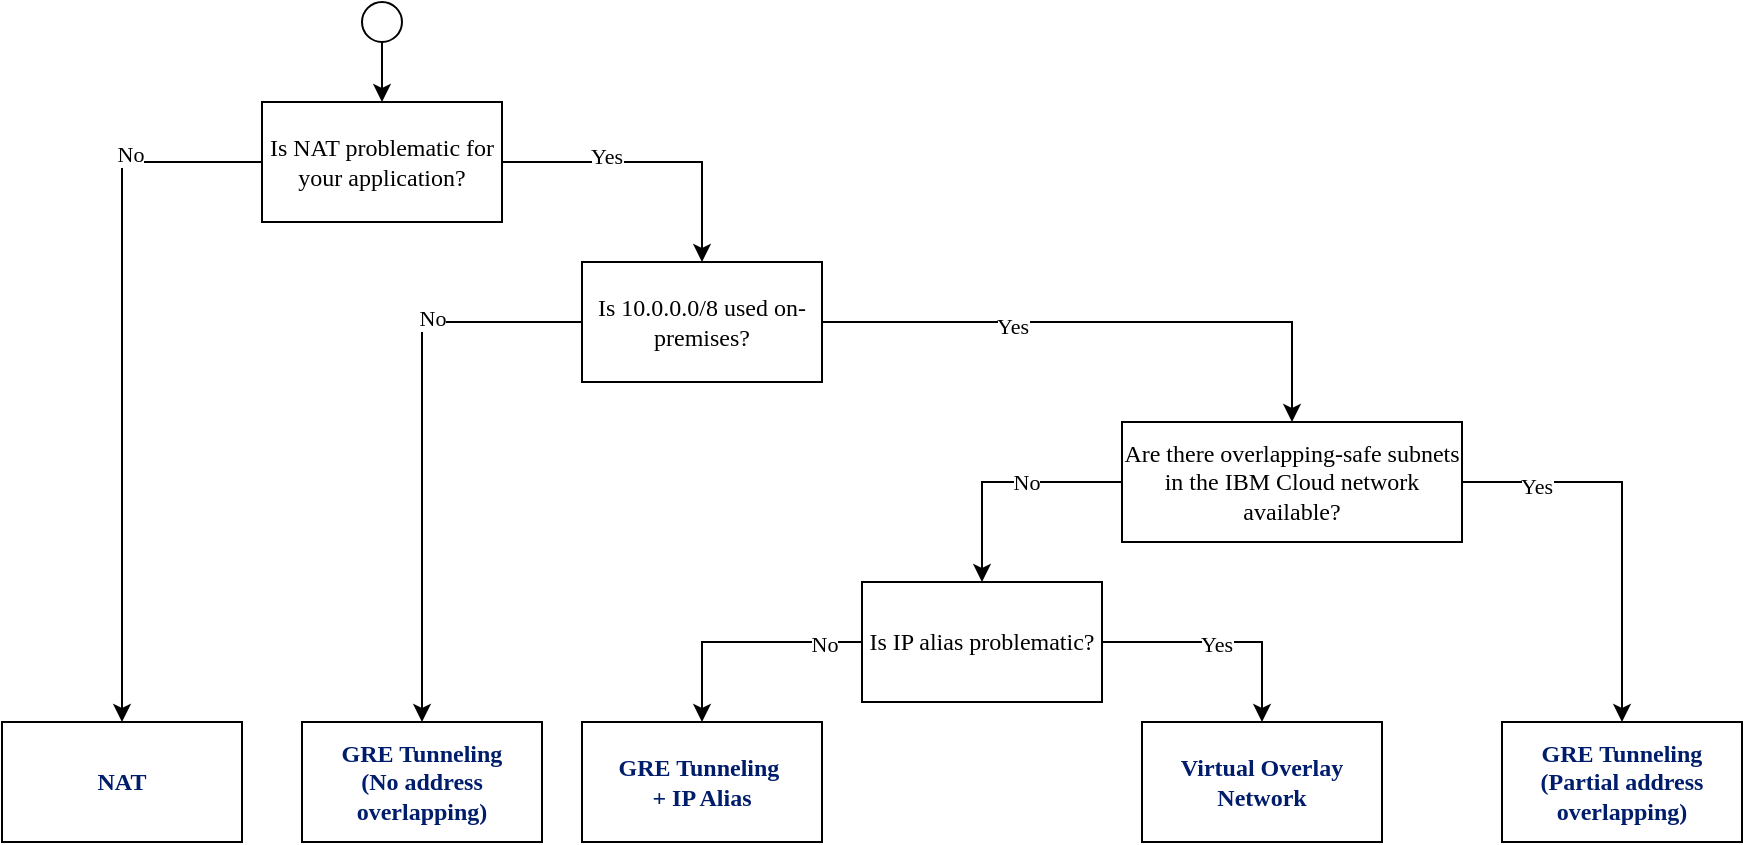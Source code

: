<mxfile version="21.6.8" type="device">
  <diagram name="Page-1" id="CTSBTtlPjF7ZJka6tU7G">
    <mxGraphModel dx="1418" dy="820" grid="1" gridSize="10" guides="1" tooltips="1" connect="1" arrows="1" fold="1" page="1" pageScale="1" pageWidth="850" pageHeight="1100" math="0" shadow="0">
      <root>
        <mxCell id="0" />
        <mxCell id="1" parent="0" />
        <mxCell id="4ODZif7YlOPQW65o_ZpC-4" value="" style="edgeStyle=orthogonalEdgeStyle;rounded=0;orthogonalLoop=1;jettySize=auto;html=1;fontFamily=IBM Plex Sans;fontSource=https%3A%2F%2Ffonts.googleapis.com%2Fcss%3Ffamily%3DIBM%2BPlex%2BSans;" edge="1" parent="1" source="4ODZif7YlOPQW65o_ZpC-1" target="4ODZif7YlOPQW65o_ZpC-3">
          <mxGeometry relative="1" as="geometry" />
        </mxCell>
        <mxCell id="4ODZif7YlOPQW65o_ZpC-1" value="" style="ellipse;whiteSpace=wrap;html=1;aspect=fixed;fontFamily=IBM Plex Sans;fontSource=https%3A%2F%2Ffonts.googleapis.com%2Fcss%3Ffamily%3DIBM%2BPlex%2BSans;" vertex="1" parent="1">
          <mxGeometry x="190" y="130" width="20" height="20" as="geometry" />
        </mxCell>
        <mxCell id="4ODZif7YlOPQW65o_ZpC-6" value="" style="edgeStyle=orthogonalEdgeStyle;rounded=0;orthogonalLoop=1;jettySize=auto;html=1;fontFamily=IBM Plex Sans;fontSource=https%3A%2F%2Ffonts.googleapis.com%2Fcss%3Ffamily%3DIBM%2BPlex%2BSans;" edge="1" parent="1" source="4ODZif7YlOPQW65o_ZpC-3" target="4ODZif7YlOPQW65o_ZpC-5">
          <mxGeometry relative="1" as="geometry" />
        </mxCell>
        <mxCell id="4ODZif7YlOPQW65o_ZpC-15" value="No" style="edgeLabel;html=1;align=center;verticalAlign=middle;resizable=0;points=[];fontFamily=IBM Plex Sans;fontSource=https%3A%2F%2Ffonts.googleapis.com%2Fcss%3Ffamily%3DIBM%2BPlex%2BSans;" vertex="1" connectable="0" parent="4ODZif7YlOPQW65o_ZpC-6">
          <mxGeometry x="-0.621" y="-4" relative="1" as="geometry">
            <mxPoint as="offset" />
          </mxGeometry>
        </mxCell>
        <mxCell id="4ODZif7YlOPQW65o_ZpC-8" value="" style="edgeStyle=orthogonalEdgeStyle;rounded=0;orthogonalLoop=1;jettySize=auto;html=1;entryX=0.5;entryY=0;entryDx=0;entryDy=0;fontFamily=IBM Plex Sans;fontSource=https%3A%2F%2Ffonts.googleapis.com%2Fcss%3Ffamily%3DIBM%2BPlex%2BSans;" edge="1" parent="1" source="4ODZif7YlOPQW65o_ZpC-3" target="4ODZif7YlOPQW65o_ZpC-7">
          <mxGeometry relative="1" as="geometry" />
        </mxCell>
        <mxCell id="4ODZif7YlOPQW65o_ZpC-16" value="Yes" style="edgeLabel;html=1;align=center;verticalAlign=middle;resizable=0;points=[];fontFamily=IBM Plex Sans;fontSource=https%3A%2F%2Ffonts.googleapis.com%2Fcss%3Ffamily%3DIBM%2BPlex%2BSans;" vertex="1" connectable="0" parent="4ODZif7YlOPQW65o_ZpC-8">
          <mxGeometry x="-0.309" y="3" relative="1" as="geometry">
            <mxPoint as="offset" />
          </mxGeometry>
        </mxCell>
        <mxCell id="4ODZif7YlOPQW65o_ZpC-3" value="Is NAT problematic for your application?" style="whiteSpace=wrap;html=1;fontFamily=IBM Plex Sans;fontSource=https%3A%2F%2Ffonts.googleapis.com%2Fcss%3Ffamily%3DIBM%2BPlex%2BSans;" vertex="1" parent="1">
          <mxGeometry x="140" y="180" width="120" height="60" as="geometry" />
        </mxCell>
        <mxCell id="4ODZif7YlOPQW65o_ZpC-5" value="NAT" style="whiteSpace=wrap;html=1;fontFamily=IBM Plex Sans;fontSource=https%3A%2F%2Ffonts.googleapis.com%2Fcss%3Ffamily%3DIBM%2BPlex%2BSans;fontColor=#001d6c;fontStyle=1" vertex="1" parent="1">
          <mxGeometry x="10" y="490" width="120" height="60" as="geometry" />
        </mxCell>
        <mxCell id="4ODZif7YlOPQW65o_ZpC-12" value="" style="edgeStyle=orthogonalEdgeStyle;rounded=0;orthogonalLoop=1;jettySize=auto;html=1;fontFamily=IBM Plex Sans;fontSource=https%3A%2F%2Ffonts.googleapis.com%2Fcss%3Ffamily%3DIBM%2BPlex%2BSans;" edge="1" parent="1" source="4ODZif7YlOPQW65o_ZpC-7" target="4ODZif7YlOPQW65o_ZpC-11">
          <mxGeometry relative="1" as="geometry" />
        </mxCell>
        <mxCell id="4ODZif7YlOPQW65o_ZpC-17" value="No" style="edgeLabel;html=1;align=center;verticalAlign=middle;resizable=0;points=[];fontFamily=IBM Plex Sans;fontSource=https%3A%2F%2Ffonts.googleapis.com%2Fcss%3Ffamily%3DIBM%2BPlex%2BSans;" vertex="1" connectable="0" parent="4ODZif7YlOPQW65o_ZpC-12">
          <mxGeometry x="-0.463" y="-2" relative="1" as="geometry">
            <mxPoint as="offset" />
          </mxGeometry>
        </mxCell>
        <mxCell id="4ODZif7YlOPQW65o_ZpC-14" value="" style="edgeStyle=orthogonalEdgeStyle;rounded=0;orthogonalLoop=1;jettySize=auto;html=1;entryX=0.5;entryY=0;entryDx=0;entryDy=0;fontFamily=IBM Plex Sans;fontSource=https%3A%2F%2Ffonts.googleapis.com%2Fcss%3Ffamily%3DIBM%2BPlex%2BSans;" edge="1" parent="1" source="4ODZif7YlOPQW65o_ZpC-7" target="4ODZif7YlOPQW65o_ZpC-13">
          <mxGeometry relative="1" as="geometry" />
        </mxCell>
        <mxCell id="4ODZif7YlOPQW65o_ZpC-18" value="Yes" style="edgeLabel;html=1;align=center;verticalAlign=middle;resizable=0;points=[];fontFamily=IBM Plex Sans;fontSource=https%3A%2F%2Ffonts.googleapis.com%2Fcss%3Ffamily%3DIBM%2BPlex%2BSans;" vertex="1" connectable="0" parent="4ODZif7YlOPQW65o_ZpC-14">
          <mxGeometry x="-0.338" y="-2" relative="1" as="geometry">
            <mxPoint as="offset" />
          </mxGeometry>
        </mxCell>
        <mxCell id="4ODZif7YlOPQW65o_ZpC-7" value="Is 10.0.0.0/8 used on-premises?" style="whiteSpace=wrap;html=1;fontFamily=IBM Plex Sans;fontSource=https%3A%2F%2Ffonts.googleapis.com%2Fcss%3Ffamily%3DIBM%2BPlex%2BSans;" vertex="1" parent="1">
          <mxGeometry x="300" y="260" width="120" height="60" as="geometry" />
        </mxCell>
        <mxCell id="4ODZif7YlOPQW65o_ZpC-11" value="GRE Tunneling &lt;br&gt;(No address overlapping)" style="whiteSpace=wrap;html=1;fontFamily=IBM Plex Sans;fontSource=https%3A%2F%2Ffonts.googleapis.com%2Fcss%3Ffamily%3DIBM%2BPlex%2BSans;fontColor=#001d6c;fontStyle=1" vertex="1" parent="1">
          <mxGeometry x="160" y="490" width="120" height="60" as="geometry" />
        </mxCell>
        <mxCell id="4ODZif7YlOPQW65o_ZpC-20" value="" style="edgeStyle=orthogonalEdgeStyle;rounded=0;orthogonalLoop=1;jettySize=auto;html=1;fontFamily=IBM Plex Sans;fontSource=https%3A%2F%2Ffonts.googleapis.com%2Fcss%3Ffamily%3DIBM%2BPlex%2BSans;" edge="1" parent="1" source="4ODZif7YlOPQW65o_ZpC-13" target="4ODZif7YlOPQW65o_ZpC-19">
          <mxGeometry relative="1" as="geometry" />
        </mxCell>
        <mxCell id="4ODZif7YlOPQW65o_ZpC-29" value="Yes" style="edgeLabel;html=1;align=center;verticalAlign=middle;resizable=0;points=[];fontFamily=IBM Plex Sans;fontSource=https%3A%2F%2Ffonts.googleapis.com%2Fcss%3Ffamily%3DIBM%2BPlex%2BSans;" vertex="1" connectable="0" parent="4ODZif7YlOPQW65o_ZpC-20">
          <mxGeometry x="-0.632" y="-2" relative="1" as="geometry">
            <mxPoint as="offset" />
          </mxGeometry>
        </mxCell>
        <mxCell id="4ODZif7YlOPQW65o_ZpC-22" value="" style="edgeStyle=orthogonalEdgeStyle;rounded=0;orthogonalLoop=1;jettySize=auto;html=1;fontFamily=IBM Plex Sans;fontSource=https%3A%2F%2Ffonts.googleapis.com%2Fcss%3Ffamily%3DIBM%2BPlex%2BSans;" edge="1" parent="1" source="4ODZif7YlOPQW65o_ZpC-13" target="4ODZif7YlOPQW65o_ZpC-21">
          <mxGeometry relative="1" as="geometry" />
        </mxCell>
        <mxCell id="4ODZif7YlOPQW65o_ZpC-30" value="No" style="edgeLabel;html=1;align=center;verticalAlign=middle;resizable=0;points=[];fontFamily=IBM Plex Sans;fontSource=https%3A%2F%2Ffonts.googleapis.com%2Fcss%3Ffamily%3DIBM%2BPlex%2BSans;" vertex="1" connectable="0" parent="4ODZif7YlOPQW65o_ZpC-22">
          <mxGeometry x="-0.2" relative="1" as="geometry">
            <mxPoint as="offset" />
          </mxGeometry>
        </mxCell>
        <mxCell id="4ODZif7YlOPQW65o_ZpC-13" value="Are there overlapping-safe subnets in the IBM Cloud network available?" style="whiteSpace=wrap;html=1;fontFamily=IBM Plex Sans;fontSource=https%3A%2F%2Ffonts.googleapis.com%2Fcss%3Ffamily%3DIBM%2BPlex%2BSans;" vertex="1" parent="1">
          <mxGeometry x="570" y="340" width="170" height="60" as="geometry" />
        </mxCell>
        <mxCell id="4ODZif7YlOPQW65o_ZpC-19" value="GRE Tunneling&lt;br style=&quot;border-color: var(--border-color);&quot;&gt;(Partial address overlapping)" style="whiteSpace=wrap;html=1;fontFamily=IBM Plex Sans;fontSource=https%3A%2F%2Ffonts.googleapis.com%2Fcss%3Ffamily%3DIBM%2BPlex%2BSans;fontColor=#001d6c;fontStyle=1" vertex="1" parent="1">
          <mxGeometry x="760" y="490" width="120" height="60" as="geometry" />
        </mxCell>
        <mxCell id="4ODZif7YlOPQW65o_ZpC-24" value="" style="edgeStyle=orthogonalEdgeStyle;rounded=0;orthogonalLoop=1;jettySize=auto;html=1;fontFamily=IBM Plex Sans;fontSource=https%3A%2F%2Ffonts.googleapis.com%2Fcss%3Ffamily%3DIBM%2BPlex%2BSans;" edge="1" parent="1" source="4ODZif7YlOPQW65o_ZpC-21" target="4ODZif7YlOPQW65o_ZpC-23">
          <mxGeometry relative="1" as="geometry" />
        </mxCell>
        <mxCell id="4ODZif7YlOPQW65o_ZpC-27" value="No" style="edgeLabel;html=1;align=center;verticalAlign=middle;resizable=0;points=[];fontFamily=IBM Plex Sans;fontSource=https%3A%2F%2Ffonts.googleapis.com%2Fcss%3Ffamily%3DIBM%2BPlex%2BSans;" vertex="1" connectable="0" parent="4ODZif7YlOPQW65o_ZpC-24">
          <mxGeometry x="-0.673" y="1" relative="1" as="geometry">
            <mxPoint as="offset" />
          </mxGeometry>
        </mxCell>
        <mxCell id="4ODZif7YlOPQW65o_ZpC-26" value="" style="edgeStyle=orthogonalEdgeStyle;rounded=0;orthogonalLoop=1;jettySize=auto;html=1;fontFamily=IBM Plex Sans;fontSource=https%3A%2F%2Ffonts.googleapis.com%2Fcss%3Ffamily%3DIBM%2BPlex%2BSans;" edge="1" parent="1" source="4ODZif7YlOPQW65o_ZpC-21" target="4ODZif7YlOPQW65o_ZpC-25">
          <mxGeometry relative="1" as="geometry" />
        </mxCell>
        <mxCell id="4ODZif7YlOPQW65o_ZpC-28" value="Yes" style="edgeLabel;html=1;align=center;verticalAlign=middle;resizable=0;points=[];fontFamily=IBM Plex Sans;fontSource=https%3A%2F%2Ffonts.googleapis.com%2Fcss%3Ffamily%3DIBM%2BPlex%2BSans;" vertex="1" connectable="0" parent="4ODZif7YlOPQW65o_ZpC-26">
          <mxGeometry x="-0.061" y="-1" relative="1" as="geometry">
            <mxPoint as="offset" />
          </mxGeometry>
        </mxCell>
        <mxCell id="4ODZif7YlOPQW65o_ZpC-21" value="Is IP alias problematic?" style="whiteSpace=wrap;html=1;fontFamily=IBM Plex Sans;fontSource=https%3A%2F%2Ffonts.googleapis.com%2Fcss%3Ffamily%3DIBM%2BPlex%2BSans;" vertex="1" parent="1">
          <mxGeometry x="440" y="420" width="120" height="60" as="geometry" />
        </mxCell>
        <mxCell id="4ODZif7YlOPQW65o_ZpC-23" value="GRE Tunneling&amp;nbsp;&lt;br&gt;+ IP Alias" style="whiteSpace=wrap;html=1;fontFamily=IBM Plex Sans;fontSource=https%3A%2F%2Ffonts.googleapis.com%2Fcss%3Ffamily%3DIBM%2BPlex%2BSans;fontColor=#001d6c;fontStyle=1" vertex="1" parent="1">
          <mxGeometry x="300" y="490" width="120" height="60" as="geometry" />
        </mxCell>
        <mxCell id="4ODZif7YlOPQW65o_ZpC-25" value="Virtual Overlay Network" style="whiteSpace=wrap;html=1;fontFamily=IBM Plex Sans;fontSource=https%3A%2F%2Ffonts.googleapis.com%2Fcss%3Ffamily%3DIBM%2BPlex%2BSans;fontColor=#001d6c;fontStyle=1" vertex="1" parent="1">
          <mxGeometry x="580" y="490" width="120" height="60" as="geometry" />
        </mxCell>
      </root>
    </mxGraphModel>
  </diagram>
</mxfile>
